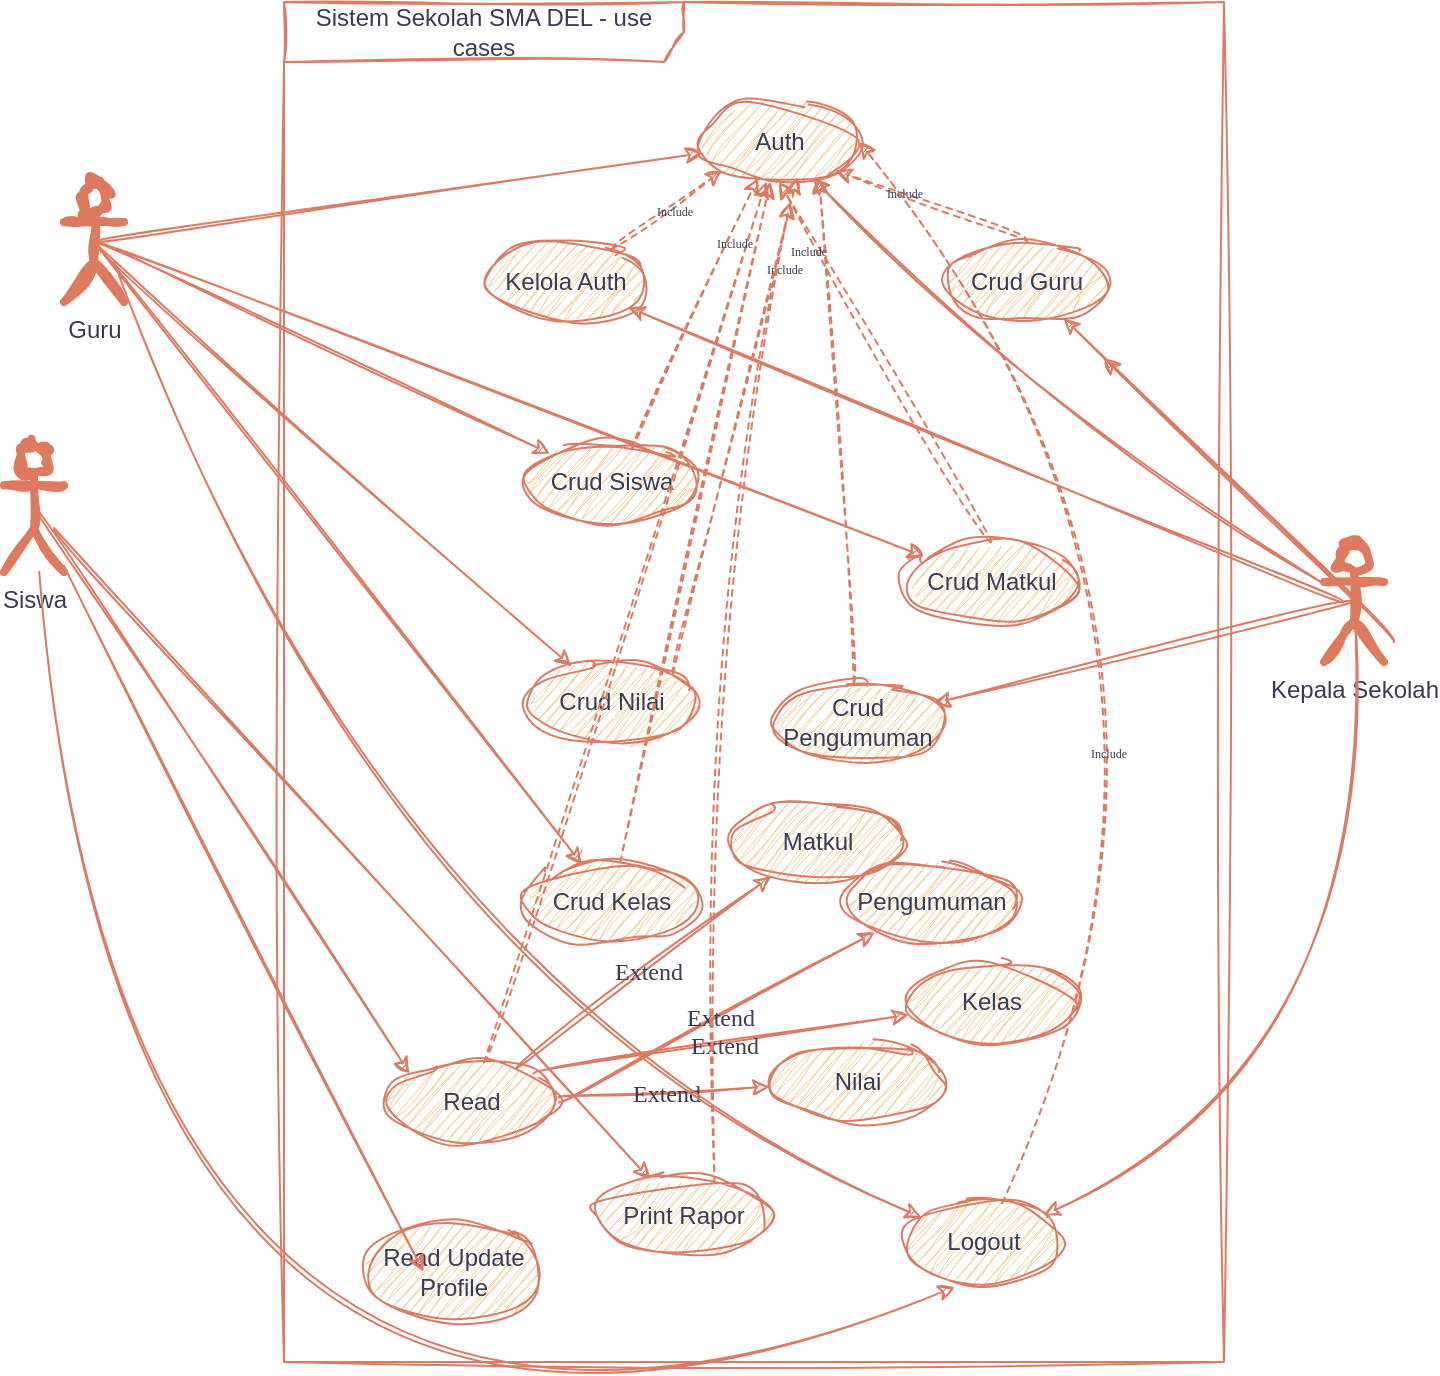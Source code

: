 <mxfile version="22.1.3" type="device">
  <diagram id="1cee9afd-dcdd-cf27-cb82-50d77dad4855" name="Page-1">
    <mxGraphModel dx="1624" dy="893" grid="1" gridSize="10" guides="1" tooltips="1" connect="1" arrows="1" fold="1" page="1" pageScale="1" pageWidth="850" pageHeight="1100" math="0" shadow="0">
      <root>
        <mxCell id="0" />
        <mxCell id="1" parent="0" />
        <mxCell id="c1cb8d76720eaeb-15" value="Guru" style="shape=umlActor;verticalLabelPosition=bottom;labelBackgroundColor=none;verticalAlign=top;html=1;strokeWidth=4;fillColor=#F2CC8F;strokeColor=#E07A5F;fontColor=#393C56;rounded=1;sketch=1;curveFitting=1;jiggle=2;" parent="1" vertex="1">
          <mxGeometry x="115" y="243" width="30" height="60" as="geometry" />
        </mxCell>
        <mxCell id="c1cb8d76720eaeb-20" value="Siswa" style="shape=umlActor;verticalLabelPosition=bottom;labelBackgroundColor=none;verticalAlign=top;html=1;strokeWidth=4;fillColor=#F2CC8F;strokeColor=#E07A5F;fontColor=#393C56;rounded=1;sketch=1;curveFitting=1;jiggle=2;" parent="1" vertex="1">
          <mxGeometry x="85" y="373" width="30" height="65" as="geometry" />
        </mxCell>
        <mxCell id="a8w0Mrk04vqDfvvO1UQ3-1" value="Kepala Sekolah" style="shape=umlActor;verticalLabelPosition=bottom;labelBackgroundColor=none;verticalAlign=top;html=1;strokeWidth=4;fillColor=#F2CC8F;strokeColor=#E07A5F;fontColor=#393C56;rounded=1;sketch=1;curveFitting=1;jiggle=2;" vertex="1" parent="1">
          <mxGeometry x="745" y="423" width="30" height="60" as="geometry" />
        </mxCell>
        <mxCell id="a8w0Mrk04vqDfvvO1UQ3-10" value="Sistem Sekolah SMA DEL - use cases" style="shape=umlFrame;whiteSpace=wrap;html=1;strokeWidth=1;fillColor=none;width=200;height=30;labelBackgroundColor=none;strokeColor=#E07A5F;fontColor=#393C56;rounded=1;sketch=1;curveFitting=1;jiggle=2;" vertex="1" parent="1">
          <mxGeometry x="225" y="153" width="470" height="680" as="geometry" />
        </mxCell>
        <mxCell id="a8w0Mrk04vqDfvvO1UQ3-11" value="Kelola Auth" style="ellipse;whiteSpace=wrap;html=1;labelBackgroundColor=none;fillColor=#F2CC8F;strokeColor=#E07A5F;fontColor=#393C56;rounded=1;sketch=1;curveFitting=1;jiggle=2;" vertex="1" parent="1">
          <mxGeometry x="326.25" y="273" width="80" height="40" as="geometry" />
        </mxCell>
        <mxCell id="a8w0Mrk04vqDfvvO1UQ3-15" value="Crud Guru" style="ellipse;whiteSpace=wrap;html=1;labelBackgroundColor=none;fillColor=#F2CC8F;strokeColor=#E07A5F;fontColor=#393C56;rounded=1;sketch=1;curveFitting=1;jiggle=2;" vertex="1" parent="1">
          <mxGeometry x="555" y="273" width="82.75" height="40" as="geometry" />
        </mxCell>
        <mxCell id="a8w0Mrk04vqDfvvO1UQ3-17" value="Crud Siswa" style="ellipse;whiteSpace=wrap;html=1;labelBackgroundColor=none;fillColor=#F2CC8F;strokeColor=#E07A5F;fontColor=#393C56;rounded=1;sketch=1;curveFitting=1;jiggle=2;" vertex="1" parent="1">
          <mxGeometry x="345" y="373" width="87.5" height="40" as="geometry" />
        </mxCell>
        <mxCell id="a8w0Mrk04vqDfvvO1UQ3-19" value="Auth" style="ellipse;whiteSpace=wrap;html=1;labelBackgroundColor=none;fillColor=#F2CC8F;strokeColor=#E07A5F;fontColor=#393C56;rounded=1;sketch=1;curveFitting=1;jiggle=2;" vertex="1" parent="1">
          <mxGeometry x="432.5" y="203" width="80" height="40" as="geometry" />
        </mxCell>
        <mxCell id="a8w0Mrk04vqDfvvO1UQ3-20" value="Crud Matkul" style="ellipse;whiteSpace=wrap;html=1;labelBackgroundColor=none;fillColor=#F2CC8F;strokeColor=#E07A5F;fontColor=#393C56;rounded=1;sketch=1;curveFitting=1;jiggle=2;" vertex="1" parent="1">
          <mxGeometry x="535" y="423" width="87.5" height="40" as="geometry" />
        </mxCell>
        <mxCell id="a8w0Mrk04vqDfvvO1UQ3-21" value="Crud Nilai" style="ellipse;whiteSpace=wrap;html=1;labelBackgroundColor=none;fillColor=#F2CC8F;strokeColor=#E07A5F;fontColor=#393C56;rounded=1;sketch=1;curveFitting=1;jiggle=2;" vertex="1" parent="1">
          <mxGeometry x="345" y="483" width="87.5" height="40" as="geometry" />
        </mxCell>
        <mxCell id="a8w0Mrk04vqDfvvO1UQ3-22" value="Crud Pengumuman" style="ellipse;whiteSpace=wrap;html=1;labelBackgroundColor=none;fillColor=#F2CC8F;strokeColor=#E07A5F;fontColor=#393C56;rounded=1;sketch=1;curveFitting=1;jiggle=2;" vertex="1" parent="1">
          <mxGeometry x="467.5" y="493" width="87.5" height="40" as="geometry" />
        </mxCell>
        <mxCell id="a8w0Mrk04vqDfvvO1UQ3-23" value="Crud Kelas" style="ellipse;whiteSpace=wrap;html=1;labelBackgroundColor=none;fillColor=#F2CC8F;strokeColor=#E07A5F;fontColor=#393C56;rounded=1;sketch=1;curveFitting=1;jiggle=2;" vertex="1" parent="1">
          <mxGeometry x="345" y="583" width="87.5" height="40" as="geometry" />
        </mxCell>
        <mxCell id="a8w0Mrk04vqDfvvO1UQ3-25" style="html=1;jettySize=auto;orthogonalLoop=1;curved=1;fontColor=default;labelBackgroundColor=none;strokeColor=#E07A5F;rounded=1;sketch=1;curveFitting=1;jiggle=2;" edge="1" parent="1" source="a8w0Mrk04vqDfvvO1UQ3-1" target="a8w0Mrk04vqDfvvO1UQ3-19">
          <mxGeometry relative="1" as="geometry">
            <mxPoint x="675" y="423" as="sourcePoint" />
            <mxPoint x="760" y="323" as="targetPoint" />
            <Array as="points">
              <mxPoint x="595" y="353" />
            </Array>
          </mxGeometry>
        </mxCell>
        <mxCell id="a8w0Mrk04vqDfvvO1UQ3-26" style="html=1;jettySize=auto;orthogonalLoop=1;curved=1;fontColor=default;labelBackgroundColor=none;strokeColor=#E07A5F;rounded=1;sketch=1;curveFitting=1;jiggle=2;" edge="1" parent="1" target="a8w0Mrk04vqDfvvO1UQ3-11">
          <mxGeometry relative="1" as="geometry">
            <mxPoint x="755" y="453" as="sourcePoint" />
            <mxPoint x="480" y="264" as="targetPoint" />
          </mxGeometry>
        </mxCell>
        <mxCell id="a8w0Mrk04vqDfvvO1UQ3-28" style="html=1;jettySize=auto;orthogonalLoop=1;curved=1;fontColor=default;exitX=0.5;exitY=0.5;exitDx=0;exitDy=0;exitPerimeter=0;labelBackgroundColor=none;strokeColor=#E07A5F;rounded=1;sketch=1;curveFitting=1;jiggle=2;" edge="1" parent="1" source="c1cb8d76720eaeb-15" target="a8w0Mrk04vqDfvvO1UQ3-19">
          <mxGeometry relative="1" as="geometry">
            <mxPoint x="775" y="473" as="sourcePoint" />
            <mxPoint x="500" y="284" as="targetPoint" />
          </mxGeometry>
        </mxCell>
        <mxCell id="a8w0Mrk04vqDfvvO1UQ3-29" style="html=1;jettySize=auto;orthogonalLoop=1;curved=1;fontColor=default;exitX=0.5;exitY=0.5;exitDx=0;exitDy=0;exitPerimeter=0;labelBackgroundColor=none;strokeColor=#E07A5F;rounded=1;sketch=1;curveFitting=1;jiggle=2;" edge="1" parent="1" source="c1cb8d76720eaeb-15" target="a8w0Mrk04vqDfvvO1UQ3-17">
          <mxGeometry relative="1" as="geometry">
            <mxPoint x="785" y="483" as="sourcePoint" />
            <mxPoint x="510" y="294" as="targetPoint" />
          </mxGeometry>
        </mxCell>
        <mxCell id="a8w0Mrk04vqDfvvO1UQ3-30" style="html=1;jettySize=auto;orthogonalLoop=1;curved=1;fontColor=default;exitX=0.5;exitY=0.5;exitDx=0;exitDy=0;exitPerimeter=0;labelBackgroundColor=none;strokeColor=#E07A5F;rounded=1;sketch=1;curveFitting=1;jiggle=2;" edge="1" parent="1" source="a8w0Mrk04vqDfvvO1UQ3-1" target="a8w0Mrk04vqDfvvO1UQ3-15">
          <mxGeometry relative="1" as="geometry">
            <mxPoint x="795" y="493" as="sourcePoint" />
            <mxPoint x="520" y="304" as="targetPoint" />
          </mxGeometry>
        </mxCell>
        <mxCell id="a8w0Mrk04vqDfvvO1UQ3-32" style="html=1;jettySize=auto;orthogonalLoop=1;curved=1;fontColor=default;exitX=0.5;exitY=0.5;exitDx=0;exitDy=0;exitPerimeter=0;labelBackgroundColor=none;strokeColor=#E07A5F;rounded=1;sketch=1;curveFitting=1;jiggle=2;" edge="1" parent="1" source="c1cb8d76720eaeb-15" target="a8w0Mrk04vqDfvvO1UQ3-20">
          <mxGeometry relative="1" as="geometry">
            <mxPoint x="805" y="503" as="sourcePoint" />
            <mxPoint x="530" y="314" as="targetPoint" />
          </mxGeometry>
        </mxCell>
        <mxCell id="a8w0Mrk04vqDfvvO1UQ3-33" style="html=1;jettySize=auto;orthogonalLoop=1;curved=1;fontColor=default;exitX=0.5;exitY=0.5;exitDx=0;exitDy=0;exitPerimeter=0;labelBackgroundColor=none;strokeColor=#E07A5F;rounded=1;sketch=1;curveFitting=1;jiggle=2;" edge="1" parent="1" source="c1cb8d76720eaeb-15" target="a8w0Mrk04vqDfvvO1UQ3-21">
          <mxGeometry relative="1" as="geometry">
            <mxPoint x="815" y="513" as="sourcePoint" />
            <mxPoint x="540" y="324" as="targetPoint" />
          </mxGeometry>
        </mxCell>
        <mxCell id="a8w0Mrk04vqDfvvO1UQ3-34" style="html=1;jettySize=auto;orthogonalLoop=1;curved=1;fontColor=default;exitX=0.5;exitY=0.5;exitDx=0;exitDy=0;exitPerimeter=0;labelBackgroundColor=none;strokeColor=#E07A5F;rounded=1;sketch=1;curveFitting=1;jiggle=2;" edge="1" parent="1" source="a8w0Mrk04vqDfvvO1UQ3-1" target="a8w0Mrk04vqDfvvO1UQ3-22">
          <mxGeometry relative="1" as="geometry">
            <mxPoint x="825" y="523" as="sourcePoint" />
            <mxPoint x="550" y="334" as="targetPoint" />
          </mxGeometry>
        </mxCell>
        <mxCell id="a8w0Mrk04vqDfvvO1UQ3-35" style="html=1;jettySize=auto;orthogonalLoop=1;curved=1;fontColor=default;exitX=0.5;exitY=0.5;exitDx=0;exitDy=0;exitPerimeter=0;labelBackgroundColor=none;strokeColor=#E07A5F;rounded=1;sketch=1;curveFitting=1;jiggle=2;" edge="1" parent="1" source="c1cb8d76720eaeb-15" target="a8w0Mrk04vqDfvvO1UQ3-23">
          <mxGeometry relative="1" as="geometry">
            <mxPoint x="835" y="533" as="sourcePoint" />
            <mxPoint x="560" y="344" as="targetPoint" />
          </mxGeometry>
        </mxCell>
        <mxCell id="a8w0Mrk04vqDfvvO1UQ3-39" style="html=1;jettySize=auto;orthogonalLoop=1;curved=1;fontColor=default;exitX=0.5;exitY=0.5;exitDx=0;exitDy=0;exitPerimeter=0;entryX=0;entryY=0;entryDx=0;entryDy=0;labelBackgroundColor=none;strokeColor=#E07A5F;rounded=1;sketch=1;curveFitting=1;jiggle=2;" edge="1" parent="1" source="c1cb8d76720eaeb-20" target="a8w0Mrk04vqDfvvO1UQ3-40">
          <mxGeometry relative="1" as="geometry">
            <mxPoint x="140" y="283" as="sourcePoint" />
            <mxPoint x="408.21" y="640.898" as="targetPoint" />
          </mxGeometry>
        </mxCell>
        <mxCell id="a8w0Mrk04vqDfvvO1UQ3-40" value="Read" style="ellipse;whiteSpace=wrap;html=1;labelBackgroundColor=none;fillColor=#F2CC8F;strokeColor=#E07A5F;fontColor=#393C56;rounded=1;sketch=1;curveFitting=1;jiggle=2;" vertex="1" parent="1">
          <mxGeometry x="275" y="683" width="87.5" height="40" as="geometry" />
        </mxCell>
        <mxCell id="a8w0Mrk04vqDfvvO1UQ3-43" style="html=1;jettySize=auto;orthogonalLoop=1;curved=1;fontColor=default;entryX=0;entryY=1;entryDx=0;entryDy=0;dashed=1;labelBackgroundColor=none;strokeColor=#E07A5F;rounded=1;sketch=1;curveFitting=1;jiggle=2;" edge="1" parent="1" source="a8w0Mrk04vqDfvvO1UQ3-11" target="a8w0Mrk04vqDfvvO1UQ3-19">
          <mxGeometry relative="1" as="geometry">
            <mxPoint x="755" y="453" as="sourcePoint" />
            <mxPoint x="480" y="264" as="targetPoint" />
          </mxGeometry>
        </mxCell>
        <mxCell id="a8w0Mrk04vqDfvvO1UQ3-66" value="&lt;font style=&quot;font-size: 6px;&quot;&gt;Include&lt;/font&gt;" style="edgeLabel;html=1;align=center;verticalAlign=middle;resizable=0;points=[];fontSize=20;fontFamily=Architects Daughter;fontColor=#393C56;rounded=1;sketch=1;curveFitting=1;jiggle=2;labelBackgroundColor=none;" vertex="1" connectable="0" parent="a8w0Mrk04vqDfvvO1UQ3-43">
          <mxGeometry x="0.161" y="2" relative="1" as="geometry">
            <mxPoint as="offset" />
          </mxGeometry>
        </mxCell>
        <mxCell id="a8w0Mrk04vqDfvvO1UQ3-44" style="html=1;jettySize=auto;orthogonalLoop=1;curved=1;fontColor=default;entryX=1;entryY=1;entryDx=0;entryDy=0;dashed=1;exitX=0.5;exitY=0;exitDx=0;exitDy=0;labelBackgroundColor=none;strokeColor=#E07A5F;rounded=1;sketch=1;curveFitting=1;jiggle=2;" edge="1" parent="1" source="a8w0Mrk04vqDfvvO1UQ3-15" target="a8w0Mrk04vqDfvvO1UQ3-19">
          <mxGeometry relative="1" as="geometry">
            <mxPoint x="399" y="287" as="sourcePoint" />
            <mxPoint x="454" y="247" as="targetPoint" />
          </mxGeometry>
        </mxCell>
        <mxCell id="a8w0Mrk04vqDfvvO1UQ3-45" style="html=1;jettySize=auto;orthogonalLoop=1;curved=1;fontColor=default;entryX=0.37;entryY=0.94;entryDx=0;entryDy=0;dashed=1;exitX=0.616;exitY=0.087;exitDx=0;exitDy=0;exitPerimeter=0;entryPerimeter=0;labelBackgroundColor=none;strokeColor=#E07A5F;rounded=1;sketch=1;curveFitting=1;jiggle=2;" edge="1" parent="1" source="a8w0Mrk04vqDfvvO1UQ3-17" target="a8w0Mrk04vqDfvvO1UQ3-19">
          <mxGeometry relative="1" as="geometry">
            <mxPoint x="409" y="297" as="sourcePoint" />
            <mxPoint x="464" y="257" as="targetPoint" />
          </mxGeometry>
        </mxCell>
        <mxCell id="a8w0Mrk04vqDfvvO1UQ3-46" style="html=1;jettySize=auto;orthogonalLoop=1;curved=1;fontColor=default;entryX=0.5;entryY=1;entryDx=0;entryDy=0;dashed=1;exitX=0.5;exitY=0;exitDx=0;exitDy=0;labelBackgroundColor=none;strokeColor=#E07A5F;rounded=1;sketch=1;curveFitting=1;jiggle=2;" edge="1" parent="1" source="a8w0Mrk04vqDfvvO1UQ3-20" target="a8w0Mrk04vqDfvvO1UQ3-19">
          <mxGeometry relative="1" as="geometry">
            <mxPoint x="419" y="307" as="sourcePoint" />
            <mxPoint x="474" y="267" as="targetPoint" />
          </mxGeometry>
        </mxCell>
        <mxCell id="a8w0Mrk04vqDfvvO1UQ3-47" style="html=1;jettySize=auto;orthogonalLoop=1;curved=1;fontColor=default;entryX=0.614;entryY=0.94;entryDx=0;entryDy=0;dashed=1;exitX=1;exitY=0;exitDx=0;exitDy=0;entryPerimeter=0;labelBackgroundColor=none;strokeColor=#E07A5F;rounded=1;sketch=1;curveFitting=1;jiggle=2;" edge="1" parent="1" source="a8w0Mrk04vqDfvvO1UQ3-21" target="a8w0Mrk04vqDfvvO1UQ3-19">
          <mxGeometry relative="1" as="geometry">
            <mxPoint x="429" y="317" as="sourcePoint" />
            <mxPoint x="484" y="277" as="targetPoint" />
          </mxGeometry>
        </mxCell>
        <mxCell id="a8w0Mrk04vqDfvvO1UQ3-48" style="html=1;jettySize=auto;orthogonalLoop=1;curved=1;fontColor=default;entryX=0.751;entryY=0.94;entryDx=0;entryDy=0;dashed=1;entryPerimeter=0;labelBackgroundColor=none;strokeColor=#E07A5F;rounded=1;sketch=1;curveFitting=1;jiggle=2;" edge="1" parent="1" source="a8w0Mrk04vqDfvvO1UQ3-22" target="a8w0Mrk04vqDfvvO1UQ3-19">
          <mxGeometry relative="1" as="geometry">
            <mxPoint x="439" y="327" as="sourcePoint" />
            <mxPoint x="494" y="287" as="targetPoint" />
          </mxGeometry>
        </mxCell>
        <mxCell id="a8w0Mrk04vqDfvvO1UQ3-49" style="html=1;jettySize=auto;orthogonalLoop=1;curved=1;fontColor=default;dashed=1;labelBackgroundColor=none;strokeColor=#E07A5F;rounded=1;sketch=1;curveFitting=1;jiggle=2;" edge="1" parent="1" source="a8w0Mrk04vqDfvvO1UQ3-23" target="a8w0Mrk04vqDfvvO1UQ3-19">
          <mxGeometry relative="1" as="geometry">
            <mxPoint x="449" y="337" as="sourcePoint" />
            <mxPoint x="504" y="297" as="targetPoint" />
          </mxGeometry>
        </mxCell>
        <mxCell id="a8w0Mrk04vqDfvvO1UQ3-50" style="html=1;jettySize=auto;orthogonalLoop=1;curved=1;fontColor=default;dashed=1;labelBackgroundColor=none;strokeColor=#E07A5F;rounded=1;sketch=1;curveFitting=1;jiggle=2;" edge="1" parent="1" source="a8w0Mrk04vqDfvvO1UQ3-40" target="a8w0Mrk04vqDfvvO1UQ3-19">
          <mxGeometry relative="1" as="geometry">
            <mxPoint x="459" y="347" as="sourcePoint" />
            <mxPoint x="514" y="307" as="targetPoint" />
          </mxGeometry>
        </mxCell>
        <mxCell id="a8w0Mrk04vqDfvvO1UQ3-51" value="Matkul" style="ellipse;whiteSpace=wrap;html=1;labelBackgroundColor=none;fillColor=#F2CC8F;strokeColor=#E07A5F;fontColor=#393C56;rounded=1;sketch=1;curveFitting=1;jiggle=2;" vertex="1" parent="1">
          <mxGeometry x="447.5" y="553" width="87.5" height="40" as="geometry" />
        </mxCell>
        <mxCell id="a8w0Mrk04vqDfvvO1UQ3-53" style="html=1;jettySize=auto;orthogonalLoop=1;curved=1;fontColor=default;labelBackgroundColor=none;strokeColor=#E07A5F;rounded=1;sketch=1;curveFitting=1;jiggle=2;" edge="1" parent="1" source="a8w0Mrk04vqDfvvO1UQ3-40" target="a8w0Mrk04vqDfvvO1UQ3-51">
          <mxGeometry relative="1" as="geometry">
            <mxPoint x="469" y="357" as="sourcePoint" />
            <mxPoint x="524" y="317" as="targetPoint" />
          </mxGeometry>
        </mxCell>
        <mxCell id="a8w0Mrk04vqDfvvO1UQ3-54" value="Extend" style="edgeLabel;html=1;align=center;verticalAlign=middle;resizable=0;points=[];fontSize=12;fontFamily=Architects Daughter;fontColor=#393C56;rounded=1;sketch=1;curveFitting=1;jiggle=2;labelBackgroundColor=none;" vertex="1" connectable="0" parent="a8w0Mrk04vqDfvvO1UQ3-53">
          <mxGeometry x="0.009" y="-1" relative="1" as="geometry">
            <mxPoint as="offset" />
          </mxGeometry>
        </mxCell>
        <mxCell id="a8w0Mrk04vqDfvvO1UQ3-55" value="Pengumuman" style="ellipse;whiteSpace=wrap;html=1;labelBackgroundColor=none;fillColor=#F2CC8F;strokeColor=#E07A5F;fontColor=#393C56;rounded=1;sketch=1;curveFitting=1;jiggle=2;" vertex="1" parent="1">
          <mxGeometry x="505" y="583" width="87.5" height="40" as="geometry" />
        </mxCell>
        <mxCell id="a8w0Mrk04vqDfvvO1UQ3-56" style="html=1;jettySize=auto;orthogonalLoop=1;curved=1;fontColor=default;labelBackgroundColor=none;strokeColor=#E07A5F;exitX=1;exitY=0.5;exitDx=0;exitDy=0;rounded=1;sketch=1;curveFitting=1;jiggle=2;" edge="1" parent="1" target="a8w0Mrk04vqDfvvO1UQ3-55" source="a8w0Mrk04vqDfvvO1UQ3-40">
          <mxGeometry relative="1" as="geometry">
            <mxPoint x="362.497" y="729.025" as="sourcePoint" />
            <mxPoint x="534.87" y="357" as="targetPoint" />
          </mxGeometry>
        </mxCell>
        <mxCell id="a8w0Mrk04vqDfvvO1UQ3-57" value="Extend" style="edgeLabel;html=1;align=center;verticalAlign=middle;resizable=0;points=[];fontSize=12;fontFamily=Architects Daughter;fontColor=#393C56;rounded=1;sketch=1;curveFitting=1;jiggle=2;labelBackgroundColor=none;" vertex="1" connectable="0" parent="a8w0Mrk04vqDfvvO1UQ3-56">
          <mxGeometry x="0.009" y="-1" relative="1" as="geometry">
            <mxPoint as="offset" />
          </mxGeometry>
        </mxCell>
        <mxCell id="a8w0Mrk04vqDfvvO1UQ3-58" value="Kelas" style="ellipse;whiteSpace=wrap;html=1;labelBackgroundColor=none;fillColor=#F2CC8F;strokeColor=#E07A5F;fontColor=#393C56;rounded=1;sketch=1;curveFitting=1;jiggle=2;" vertex="1" parent="1">
          <mxGeometry x="535" y="633" width="87.5" height="40" as="geometry" />
        </mxCell>
        <mxCell id="a8w0Mrk04vqDfvvO1UQ3-59" style="html=1;jettySize=auto;orthogonalLoop=1;curved=1;fontColor=default;labelBackgroundColor=none;strokeColor=#E07A5F;exitX=1;exitY=0;exitDx=0;exitDy=0;rounded=1;sketch=1;curveFitting=1;jiggle=2;" edge="1" parent="1" target="a8w0Mrk04vqDfvvO1UQ3-58" source="a8w0Mrk04vqDfvvO1UQ3-40">
          <mxGeometry relative="1" as="geometry">
            <mxPoint x="362.5" y="723" as="sourcePoint" />
            <mxPoint x="544" y="357" as="targetPoint" />
          </mxGeometry>
        </mxCell>
        <mxCell id="a8w0Mrk04vqDfvvO1UQ3-60" value="Extend" style="edgeLabel;html=1;align=center;verticalAlign=middle;resizable=0;points=[];fontSize=12;fontFamily=Architects Daughter;fontColor=#393C56;rounded=1;sketch=1;curveFitting=1;jiggle=2;labelBackgroundColor=none;" vertex="1" connectable="0" parent="a8w0Mrk04vqDfvvO1UQ3-59">
          <mxGeometry x="0.009" y="-1" relative="1" as="geometry">
            <mxPoint as="offset" />
          </mxGeometry>
        </mxCell>
        <mxCell id="a8w0Mrk04vqDfvvO1UQ3-61" value="Nilai" style="ellipse;whiteSpace=wrap;html=1;labelBackgroundColor=none;fillColor=#F2CC8F;strokeColor=#E07A5F;fontColor=#393C56;rounded=1;sketch=1;curveFitting=1;jiggle=2;" vertex="1" parent="1">
          <mxGeometry x="467.5" y="673" width="87.5" height="40" as="geometry" />
        </mxCell>
        <mxCell id="a8w0Mrk04vqDfvvO1UQ3-62" style="html=1;jettySize=auto;orthogonalLoop=1;curved=1;fontColor=default;labelBackgroundColor=none;strokeColor=#E07A5F;rounded=1;sketch=1;curveFitting=1;jiggle=2;" edge="1" parent="1" target="a8w0Mrk04vqDfvvO1UQ3-61" source="a8w0Mrk04vqDfvvO1UQ3-40">
          <mxGeometry relative="1" as="geometry">
            <mxPoint x="317.5" y="777" as="sourcePoint" />
            <mxPoint x="481.5" y="397" as="targetPoint" />
          </mxGeometry>
        </mxCell>
        <mxCell id="a8w0Mrk04vqDfvvO1UQ3-63" value="Extend" style="edgeLabel;html=1;align=center;verticalAlign=middle;resizable=0;points=[];fontSize=12;fontFamily=Architects Daughter;fontColor=#393C56;rounded=1;sketch=1;curveFitting=1;jiggle=2;labelBackgroundColor=none;" vertex="1" connectable="0" parent="a8w0Mrk04vqDfvvO1UQ3-62">
          <mxGeometry x="0.009" y="-1" relative="1" as="geometry">
            <mxPoint as="offset" />
          </mxGeometry>
        </mxCell>
        <mxCell id="a8w0Mrk04vqDfvvO1UQ3-64" value="Read Update Profile" style="ellipse;whiteSpace=wrap;html=1;labelBackgroundColor=none;fillColor=#F2CC8F;strokeColor=#E07A5F;fontColor=#393C56;rounded=1;sketch=1;curveFitting=1;jiggle=2;" vertex="1" parent="1">
          <mxGeometry x="265" y="763" width="90" height="50" as="geometry" />
        </mxCell>
        <mxCell id="a8w0Mrk04vqDfvvO1UQ3-65" style="html=1;jettySize=auto;orthogonalLoop=1;curved=1;fontColor=default;entryX=0.331;entryY=0.5;entryDx=0;entryDy=0;labelBackgroundColor=none;strokeColor=#E07A5F;entryPerimeter=0;rounded=1;sketch=1;curveFitting=1;jiggle=2;" edge="1" parent="1" source="c1cb8d76720eaeb-20" target="a8w0Mrk04vqDfvvO1UQ3-64">
          <mxGeometry relative="1" as="geometry">
            <mxPoint x="110" y="416" as="sourcePoint" />
            <mxPoint x="298" y="699" as="targetPoint" />
          </mxGeometry>
        </mxCell>
        <mxCell id="a8w0Mrk04vqDfvvO1UQ3-67" value="&lt;font style=&quot;font-size: 6px;&quot;&gt;Include&lt;/font&gt;" style="edgeLabel;html=1;align=center;verticalAlign=middle;resizable=0;points=[];fontSize=20;fontFamily=Architects Daughter;fontColor=#393C56;rounded=1;sketch=1;curveFitting=1;jiggle=2;labelBackgroundColor=none;" vertex="1" connectable="0" parent="1">
          <mxGeometry x="454.998" y="263.001" as="geometry">
            <mxPoint x="-5" y="5" as="offset" />
          </mxGeometry>
        </mxCell>
        <mxCell id="a8w0Mrk04vqDfvvO1UQ3-68" value="&lt;font style=&quot;font-size: 6px;&quot;&gt;Include&lt;/font&gt;" style="edgeLabel;html=1;align=center;verticalAlign=middle;resizable=0;points=[];fontSize=20;fontFamily=Architects Daughter;fontColor=#393C56;rounded=1;sketch=1;curveFitting=1;jiggle=2;labelBackgroundColor=none;" vertex="1" connectable="0" parent="1">
          <mxGeometry x="534.998" y="243.001" as="geometry" />
        </mxCell>
        <mxCell id="a8w0Mrk04vqDfvvO1UQ3-69" value="&lt;font style=&quot;font-size: 6px;&quot;&gt;Include&lt;/font&gt;" style="edgeLabel;html=1;align=center;verticalAlign=middle;resizable=0;points=[];fontSize=20;fontFamily=Architects Daughter;fontColor=#393C56;rounded=1;sketch=1;curveFitting=1;jiggle=2;labelBackgroundColor=none;" vertex="1" connectable="0" parent="1">
          <mxGeometry x="484.998" y="282.071" as="geometry">
            <mxPoint x="2" y="-10" as="offset" />
          </mxGeometry>
        </mxCell>
        <mxCell id="a8w0Mrk04vqDfvvO1UQ3-71" value="&lt;font style=&quot;font-size: 6px;&quot;&gt;Include&lt;/font&gt;" style="edgeLabel;html=1;align=center;verticalAlign=middle;resizable=0;points=[];fontSize=20;fontFamily=Architects Daughter;fontColor=#393C56;rounded=1;sketch=1;curveFitting=1;jiggle=2;labelBackgroundColor=none;" vertex="1" connectable="0" parent="1">
          <mxGeometry x="554.998" y="253.001" as="geometry">
            <mxPoint x="-80" y="28" as="offset" />
          </mxGeometry>
        </mxCell>
        <mxCell id="a8w0Mrk04vqDfvvO1UQ3-72" value="Logout" style="ellipse;whiteSpace=wrap;html=1;labelBackgroundColor=none;fillColor=#F2CC8F;strokeColor=#E07A5F;fontColor=#393C56;rounded=1;sketch=1;curveFitting=1;jiggle=2;" vertex="1" parent="1">
          <mxGeometry x="535" y="753" width="80" height="40" as="geometry" />
        </mxCell>
        <mxCell id="a8w0Mrk04vqDfvvO1UQ3-74" style="html=1;jettySize=auto;orthogonalLoop=1;curved=1;fontColor=default;exitX=0.5;exitY=0.5;exitDx=0;exitDy=0;exitPerimeter=0;labelBackgroundColor=none;strokeColor=#E07A5F;rounded=1;sketch=1;curveFitting=1;jiggle=2;" edge="1" parent="1">
          <mxGeometry relative="1" as="geometry">
            <mxPoint x="780" y="473" as="sourcePoint" />
            <mxPoint x="635" y="331" as="targetPoint" />
          </mxGeometry>
        </mxCell>
        <mxCell id="a8w0Mrk04vqDfvvO1UQ3-76" style="html=1;jettySize=auto;orthogonalLoop=1;curved=1;fontColor=default;entryX=1;entryY=0.5;entryDx=0;entryDy=0;dashed=1;labelBackgroundColor=none;strokeColor=#E07A5F;rounded=1;sketch=1;curveFitting=1;jiggle=2;" edge="1" parent="1" source="a8w0Mrk04vqDfvvO1UQ3-72" target="a8w0Mrk04vqDfvvO1UQ3-19">
          <mxGeometry relative="1" as="geometry">
            <mxPoint x="589" y="433" as="sourcePoint" />
            <mxPoint x="483" y="253" as="targetPoint" />
            <Array as="points">
              <mxPoint x="715" y="473" />
            </Array>
          </mxGeometry>
        </mxCell>
        <mxCell id="a8w0Mrk04vqDfvvO1UQ3-78" style="html=1;jettySize=auto;orthogonalLoop=1;curved=1;fontColor=default;exitX=0.5;exitY=0.5;exitDx=0;exitDy=0;exitPerimeter=0;labelBackgroundColor=none;strokeColor=#E07A5F;rounded=1;sketch=1;curveFitting=1;jiggle=2;" edge="1" parent="1" target="a8w0Mrk04vqDfvvO1UQ3-72">
          <mxGeometry relative="1" as="geometry">
            <mxPoint x="140" y="283" as="sourcePoint" />
            <mxPoint x="384" y="594" as="targetPoint" />
            <Array as="points">
              <mxPoint x="275" y="653" />
            </Array>
          </mxGeometry>
        </mxCell>
        <mxCell id="a8w0Mrk04vqDfvvO1UQ3-79" style="html=1;jettySize=auto;orthogonalLoop=1;curved=1;fontColor=default;labelBackgroundColor=none;strokeColor=#E07A5F;entryX=0.318;entryY=1.061;entryDx=0;entryDy=0;entryPerimeter=0;rounded=1;sketch=1;curveFitting=1;jiggle=2;" edge="1" parent="1" source="c1cb8d76720eaeb-20" target="a8w0Mrk04vqDfvvO1UQ3-72">
          <mxGeometry relative="1" as="geometry">
            <mxPoint x="150" y="293" as="sourcePoint" />
            <mxPoint x="394" y="604" as="targetPoint" />
            <Array as="points">
              <mxPoint x="145" y="963" />
            </Array>
          </mxGeometry>
        </mxCell>
        <mxCell id="a8w0Mrk04vqDfvvO1UQ3-80" style="html=1;jettySize=auto;orthogonalLoop=1;curved=1;fontColor=default;labelBackgroundColor=none;strokeColor=#E07A5F;rounded=1;sketch=1;curveFitting=1;jiggle=2;" edge="1" parent="1" target="a8w0Mrk04vqDfvvO1UQ3-72">
          <mxGeometry relative="1" as="geometry">
            <mxPoint x="760" y="453" as="sourcePoint" />
            <mxPoint x="404" y="614" as="targetPoint" />
            <Array as="points">
              <mxPoint x="775" y="683" />
            </Array>
          </mxGeometry>
        </mxCell>
        <mxCell id="a8w0Mrk04vqDfvvO1UQ3-81" value="&lt;font style=&quot;font-size: 6px;&quot;&gt;Include&lt;/font&gt;" style="edgeLabel;html=1;align=center;verticalAlign=middle;resizable=0;points=[];fontSize=20;fontFamily=Architects Daughter;fontColor=#393C56;rounded=1;sketch=1;curveFitting=1;jiggle=2;labelBackgroundColor=none;" vertex="1" connectable="0" parent="1">
          <mxGeometry x="634.998" y="533.001" as="geometry">
            <mxPoint x="2" y="-10" as="offset" />
          </mxGeometry>
        </mxCell>
        <mxCell id="a8w0Mrk04vqDfvvO1UQ3-82" value="Print Rapor" style="ellipse;whiteSpace=wrap;html=1;labelBackgroundColor=none;fillColor=#F2CC8F;strokeColor=#E07A5F;fontColor=#393C56;rounded=1;sketch=1;curveFitting=1;jiggle=2;" vertex="1" parent="1">
          <mxGeometry x="381" y="740" width="87.5" height="40" as="geometry" />
        </mxCell>
        <mxCell id="a8w0Mrk04vqDfvvO1UQ3-83" style="html=1;jettySize=auto;orthogonalLoop=1;curved=1;fontColor=default;exitX=0.5;exitY=0.5;exitDx=0;exitDy=0;exitPerimeter=0;labelBackgroundColor=none;strokeColor=#E07A5F;rounded=1;sketch=1;curveFitting=1;jiggle=2;" edge="1" parent="1" target="a8w0Mrk04vqDfvvO1UQ3-82">
          <mxGeometry relative="1" as="geometry">
            <mxPoint x="110" y="416" as="sourcePoint" />
            <mxPoint x="298" y="699" as="targetPoint" />
          </mxGeometry>
        </mxCell>
        <mxCell id="a8w0Mrk04vqDfvvO1UQ3-84" style="html=1;jettySize=auto;orthogonalLoop=1;curved=1;fontColor=default;dashed=1;labelBackgroundColor=none;strokeColor=#E07A5F;rounded=1;sketch=1;curveFitting=1;jiggle=2;exitX=0.678;exitY=0.091;exitDx=0;exitDy=0;exitPerimeter=0;" edge="1" parent="1" source="a8w0Mrk04vqDfvvO1UQ3-82">
          <mxGeometry relative="1" as="geometry">
            <mxPoint x="403" y="593" as="sourcePoint" />
            <mxPoint x="478" y="253" as="targetPoint" />
            <Array as="points">
              <mxPoint x="430" y="490" />
            </Array>
          </mxGeometry>
        </mxCell>
      </root>
    </mxGraphModel>
  </diagram>
</mxfile>

